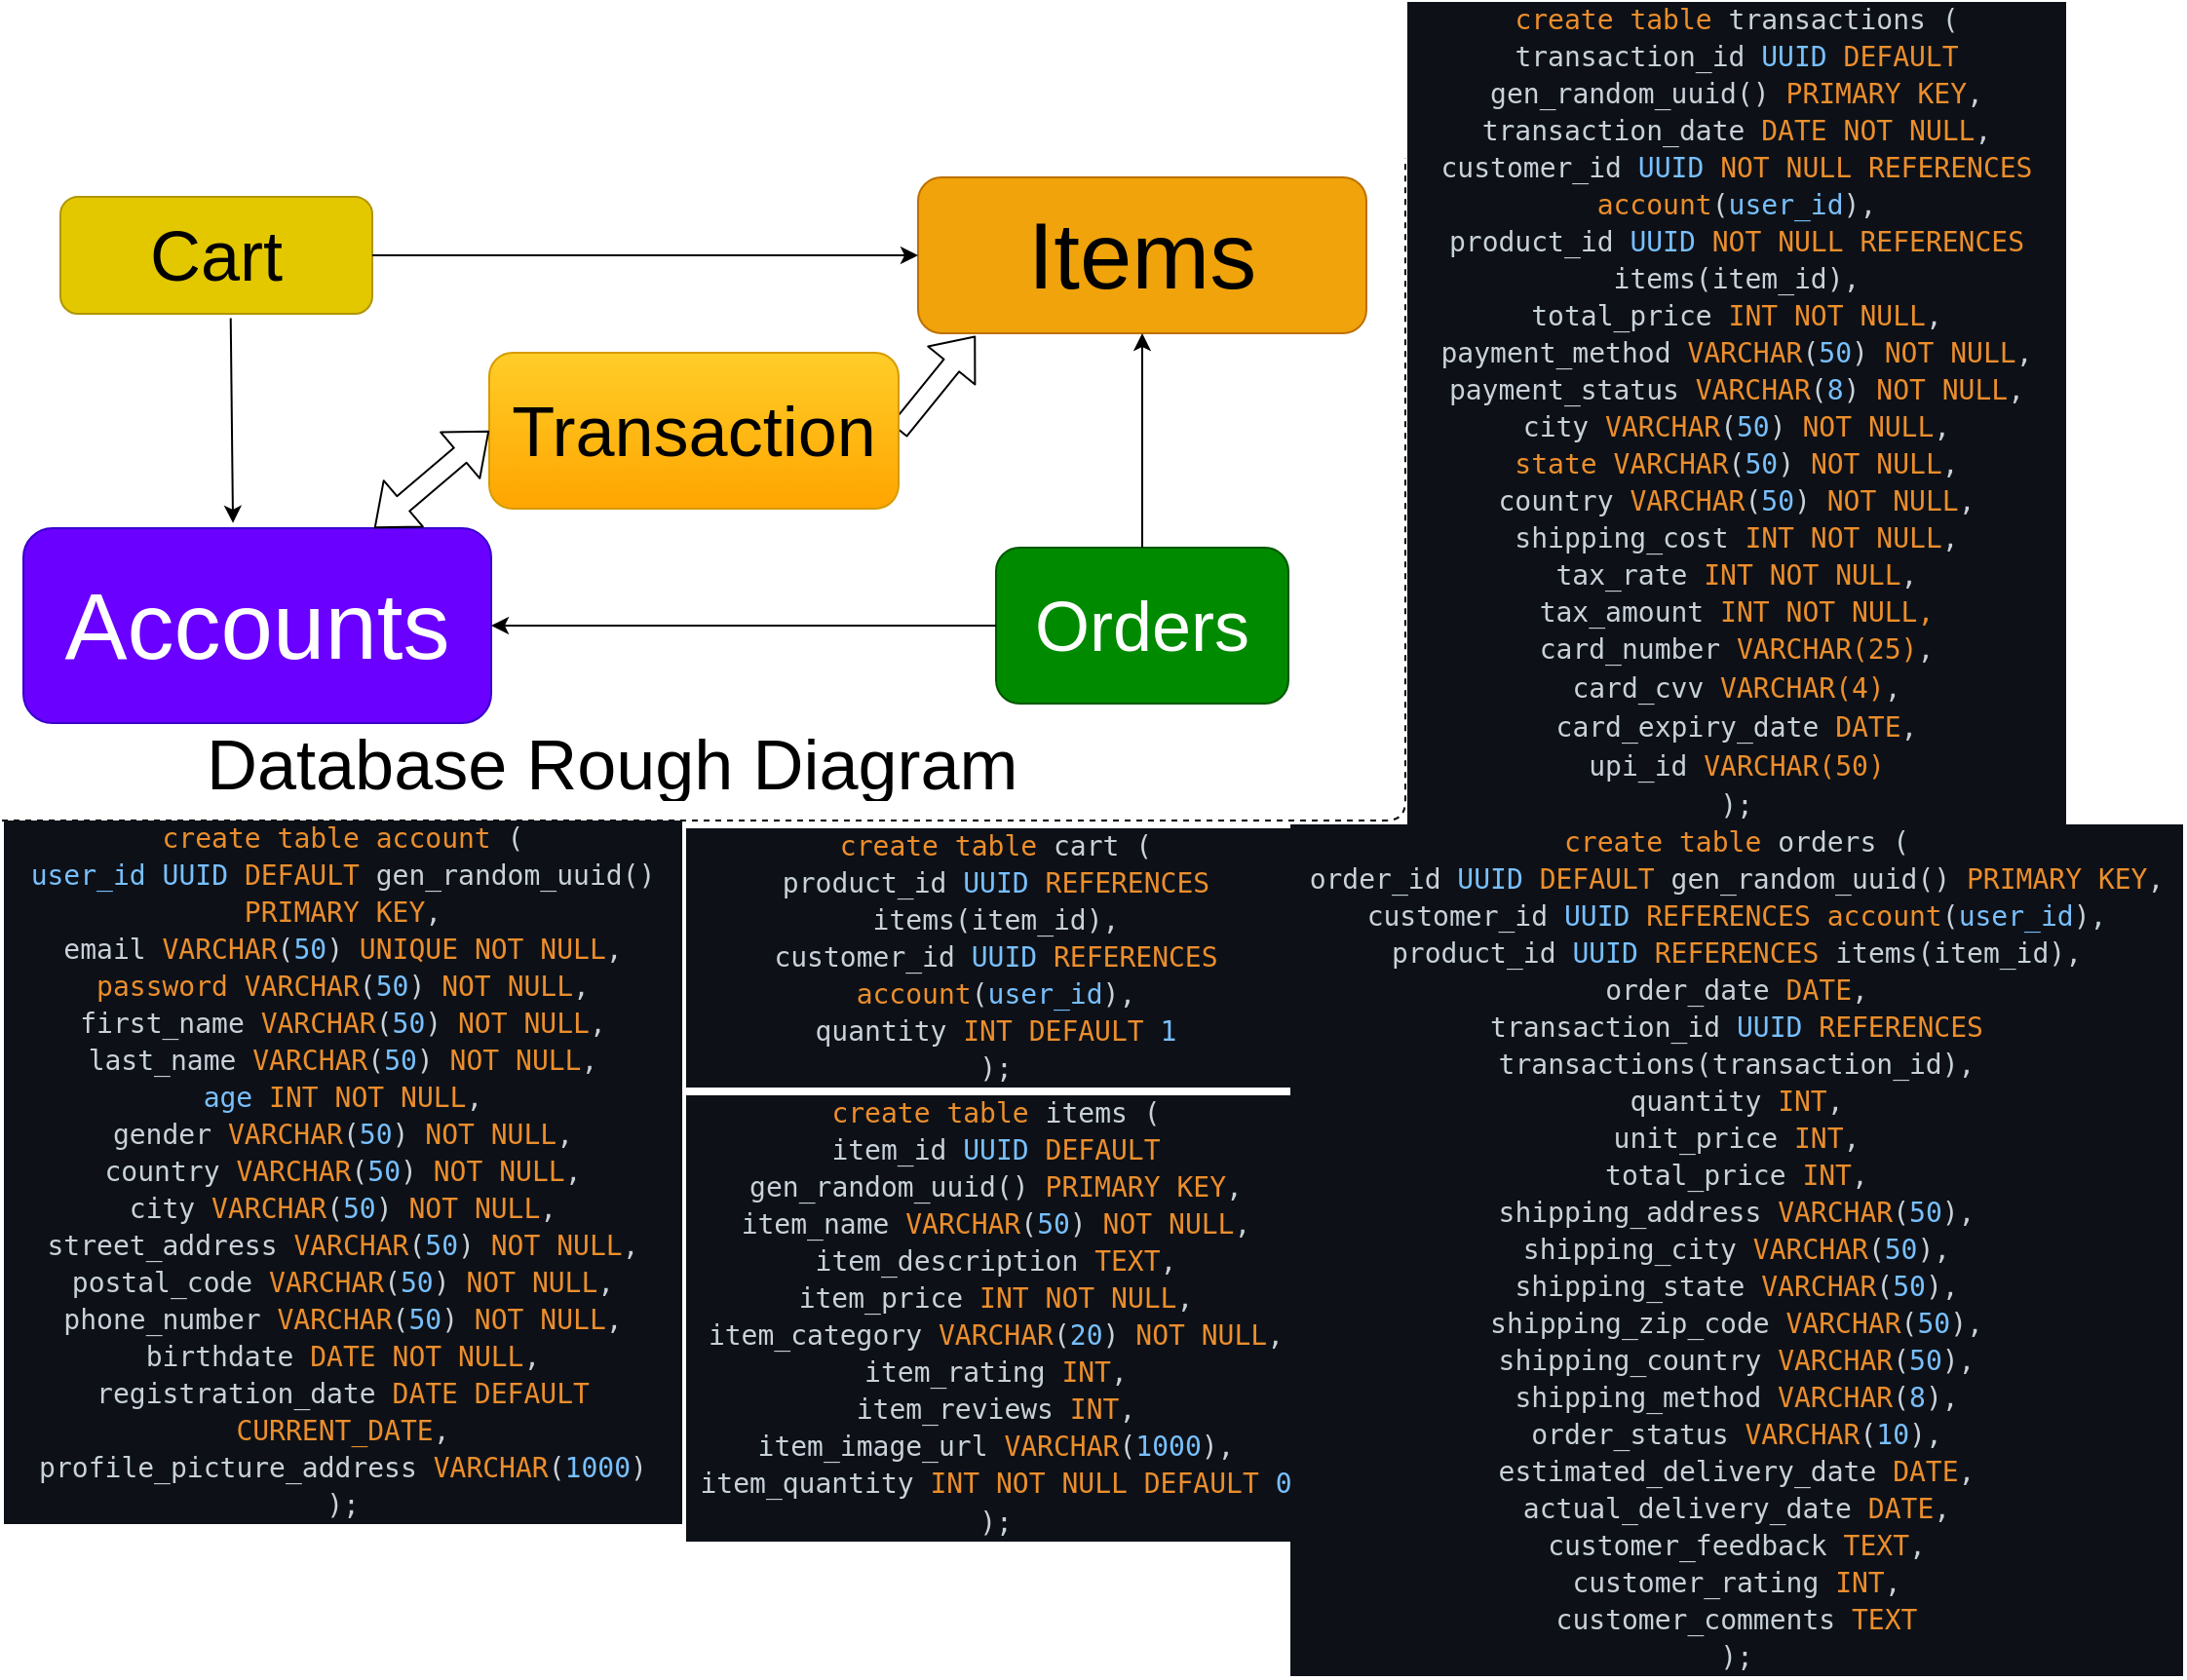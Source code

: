 <mxfile>
    <diagram id="UKlGF6lhkl7mg2qdfQSS" name="Page-1">
        <mxGraphModel dx="802" dy="1512" grid="1" gridSize="10" guides="1" tooltips="1" connect="1" arrows="1" fold="1" page="1" pageScale="1" pageWidth="827" pageHeight="1169" math="0" shadow="0">
            <root>
                <mxCell id="0"/>
                <mxCell id="1" parent="0"/>
                <mxCell id="2" value="&lt;font style=&quot;font-size: 48px;&quot;&gt;Items&lt;/font&gt;" style="rounded=1;whiteSpace=wrap;html=1;fillColor=#f0a30a;fontColor=#000000;strokeColor=#BD7000;" parent="1" vertex="1">
                    <mxGeometry x="470" y="10" width="230" height="80" as="geometry"/>
                </mxCell>
                <mxCell id="4" value="&lt;font style=&quot;font-size: 48px;&quot;&gt;Accounts&lt;/font&gt;" style="rounded=1;whiteSpace=wrap;html=1;fontSize=36;fillColor=#6a00ff;fontColor=#ffffff;strokeColor=#3700CC;" parent="1" vertex="1">
                    <mxGeometry x="11" y="190" width="240" height="100" as="geometry"/>
                </mxCell>
                <mxCell id="5" value="Orders" style="rounded=1;whiteSpace=wrap;html=1;fontSize=36;fillColor=#008a00;strokeColor=#005700;fontColor=#ffffff;" parent="1" vertex="1">
                    <mxGeometry x="510" y="200" width="150" height="80" as="geometry"/>
                </mxCell>
                <mxCell id="6" value="Cart" style="rounded=1;whiteSpace=wrap;html=1;fontSize=36;fillColor=#e3c800;fontColor=#000000;strokeColor=#B09500;" parent="1" vertex="1">
                    <mxGeometry x="30" y="20" width="160" height="60" as="geometry"/>
                </mxCell>
                <mxCell id="16" value="" style="endArrow=classic;html=1;fontSize=36;exitX=0.5;exitY=0;exitDx=0;exitDy=0;entryX=0.5;entryY=1;entryDx=0;entryDy=0;" parent="1" source="5" target="2" edge="1">
                    <mxGeometry width="50" height="50" relative="1" as="geometry">
                        <mxPoint x="310" y="280" as="sourcePoint"/>
                        <mxPoint x="120" y="120" as="targetPoint"/>
                        <Array as="points"/>
                    </mxGeometry>
                </mxCell>
                <mxCell id="17" value="" style="endArrow=classic;html=1;fontSize=36;exitX=1;exitY=0.5;exitDx=0;exitDy=0;entryX=0;entryY=0.5;entryDx=0;entryDy=0;" parent="1" source="6" target="2" edge="1">
                    <mxGeometry width="50" height="50" relative="1" as="geometry">
                        <mxPoint x="310" y="280" as="sourcePoint"/>
                        <mxPoint x="510" y="70" as="targetPoint"/>
                        <Array as="points"/>
                    </mxGeometry>
                </mxCell>
                <mxCell id="22" value="" style="endArrow=classic;html=1;fontSize=36;exitX=0.546;exitY=1.038;exitDx=0;exitDy=0;exitPerimeter=0;entryX=0.448;entryY=-0.026;entryDx=0;entryDy=0;entryPerimeter=0;" parent="1" source="6" target="4" edge="1">
                    <mxGeometry width="50" height="50" relative="1" as="geometry">
                        <mxPoint x="330" y="280" as="sourcePoint"/>
                        <mxPoint x="120" y="180" as="targetPoint"/>
                    </mxGeometry>
                </mxCell>
                <mxCell id="23" value="" style="endArrow=classic;html=1;fontSize=36;exitX=0;exitY=0.5;exitDx=0;exitDy=0;entryX=1;entryY=0.5;entryDx=0;entryDy=0;" parent="1" source="5" target="4" edge="1">
                    <mxGeometry width="50" height="50" relative="1" as="geometry">
                        <mxPoint x="330" y="280" as="sourcePoint"/>
                        <mxPoint x="380" y="230" as="targetPoint"/>
                    </mxGeometry>
                </mxCell>
                <mxCell id="24" value="" style="endArrow=none;dashed=1;html=1;" parent="1" edge="1">
                    <mxGeometry width="50" height="50" relative="1" as="geometry">
                        <mxPoint y="340" as="sourcePoint"/>
                        <mxPoint x="720" as="targetPoint"/>
                        <Array as="points">
                            <mxPoint x="720" y="340"/>
                        </Array>
                    </mxGeometry>
                </mxCell>
                <mxCell id="26" value="&lt;font style=&quot;font-size: 36px;&quot;&gt;Database Rough Diagram&lt;/font&gt;" style="text;html=1;strokeColor=none;fillColor=none;spacing=5;spacingTop=-20;whiteSpace=wrap;overflow=hidden;rounded=0;" parent="1" vertex="1">
                    <mxGeometry x="100" y="300" width="440" height="30" as="geometry"/>
                </mxCell>
                <mxCell id="27" value="&lt;div style=&quot;background-color: rgb(13, 17, 23); line-height: 19px;&quot;&gt;&lt;div style=&quot;line-height: 19px;&quot;&gt;&lt;div style=&quot;color: rgb(201, 209, 217); font-family: &amp;quot;Fira Code&amp;quot;, &amp;quot;Droid Sans Mono&amp;quot;, &amp;quot;monospace&amp;quot;, monospace, &amp;quot;Droid Sans Mono&amp;quot;, &amp;quot;monospace&amp;quot;, monospace; font-size: 14px; font-weight: normal;&quot;&gt;&lt;span style=&quot;color: #ec8e2c;&quot;&gt;create&lt;/span&gt; &lt;span style=&quot;color: #ec8e2c;&quot;&gt;table&lt;/span&gt; items (&lt;/div&gt;&lt;div style=&quot;color: rgb(201, 209, 217); font-family: &amp;quot;Fira Code&amp;quot;, &amp;quot;Droid Sans Mono&amp;quot;, &amp;quot;monospace&amp;quot;, monospace, &amp;quot;Droid Sans Mono&amp;quot;, &amp;quot;monospace&amp;quot;, monospace; font-size: 14px; font-weight: normal;&quot;&gt;  item_id &lt;span style=&quot;color: #79c0ff;&quot;&gt;UUID&lt;/span&gt; &lt;span style=&quot;color: #ec8e2c;&quot;&gt;DEFAULT&lt;/span&gt; gen_random_uuid() &lt;span style=&quot;color: #ec8e2c;&quot;&gt;PRIMARY&lt;/span&gt; &lt;span style=&quot;color: #ec8e2c;&quot;&gt;KEY&lt;/span&gt;,&lt;/div&gt;&lt;div style=&quot;color: rgb(201, 209, 217); font-family: &amp;quot;Fira Code&amp;quot;, &amp;quot;Droid Sans Mono&amp;quot;, &amp;quot;monospace&amp;quot;, monospace, &amp;quot;Droid Sans Mono&amp;quot;, &amp;quot;monospace&amp;quot;, monospace; font-size: 14px; font-weight: normal;&quot;&gt;  item_name &lt;span style=&quot;color: #ec8e2c;&quot;&gt;VARCHAR&lt;/span&gt;(&lt;span style=&quot;color: #79c0ff;&quot;&gt;50&lt;/span&gt;) &lt;span style=&quot;color: #ec8e2c;&quot;&gt;NOT&lt;/span&gt; &lt;span style=&quot;color: #ec8e2c;&quot;&gt;NULL&lt;/span&gt;,&lt;/div&gt;&lt;div style=&quot;color: rgb(201, 209, 217); font-family: &amp;quot;Fira Code&amp;quot;, &amp;quot;Droid Sans Mono&amp;quot;, &amp;quot;monospace&amp;quot;, monospace, &amp;quot;Droid Sans Mono&amp;quot;, &amp;quot;monospace&amp;quot;, monospace; font-size: 14px; font-weight: normal;&quot;&gt;  item_description &lt;span style=&quot;color: #ec8e2c;&quot;&gt;TEXT&lt;/span&gt;,&lt;/div&gt;&lt;div style=&quot;color: rgb(201, 209, 217); font-family: &amp;quot;Fira Code&amp;quot;, &amp;quot;Droid Sans Mono&amp;quot;, &amp;quot;monospace&amp;quot;, monospace, &amp;quot;Droid Sans Mono&amp;quot;, &amp;quot;monospace&amp;quot;, monospace; font-size: 14px; font-weight: normal;&quot;&gt;  item_price &lt;span style=&quot;color: #ec8e2c;&quot;&gt;INT&lt;/span&gt; &lt;span style=&quot;color: #ec8e2c;&quot;&gt;NOT&lt;/span&gt; &lt;span style=&quot;color: #ec8e2c;&quot;&gt;NULL&lt;/span&gt;,&lt;/div&gt;&lt;div style=&quot;color: rgb(201, 209, 217); font-family: &amp;quot;Fira Code&amp;quot;, &amp;quot;Droid Sans Mono&amp;quot;, &amp;quot;monospace&amp;quot;, monospace, &amp;quot;Droid Sans Mono&amp;quot;, &amp;quot;monospace&amp;quot;, monospace; font-size: 14px; font-weight: normal;&quot;&gt;  item_category &lt;span style=&quot;color: #ec8e2c;&quot;&gt;VARCHAR&lt;/span&gt;(&lt;span style=&quot;color: #79c0ff;&quot;&gt;20&lt;/span&gt;) &lt;span style=&quot;color: #ec8e2c;&quot;&gt;NOT&lt;/span&gt; &lt;span style=&quot;color: #ec8e2c;&quot;&gt;NULL&lt;/span&gt;,&lt;/div&gt;&lt;div style=&quot;color: rgb(201, 209, 217); font-family: &amp;quot;Fira Code&amp;quot;, &amp;quot;Droid Sans Mono&amp;quot;, &amp;quot;monospace&amp;quot;, monospace, &amp;quot;Droid Sans Mono&amp;quot;, &amp;quot;monospace&amp;quot;, monospace; font-size: 14px; font-weight: normal;&quot;&gt;  item_rating &lt;span style=&quot;color: #ec8e2c;&quot;&gt;INT&lt;/span&gt;,&lt;/div&gt;&lt;div style=&quot;color: rgb(201, 209, 217); font-family: &amp;quot;Fira Code&amp;quot;, &amp;quot;Droid Sans Mono&amp;quot;, &amp;quot;monospace&amp;quot;, monospace, &amp;quot;Droid Sans Mono&amp;quot;, &amp;quot;monospace&amp;quot;, monospace; font-size: 14px; font-weight: normal;&quot;&gt;  item_reviews &lt;span style=&quot;color: #ec8e2c;&quot;&gt;INT&lt;/span&gt;,&lt;/div&gt;&lt;div style=&quot;color: rgb(201, 209, 217); font-family: &amp;quot;Fira Code&amp;quot;, &amp;quot;Droid Sans Mono&amp;quot;, &amp;quot;monospace&amp;quot;, monospace, &amp;quot;Droid Sans Mono&amp;quot;, &amp;quot;monospace&amp;quot;, monospace; font-size: 14px; font-weight: normal;&quot;&gt;  item_image_url &lt;span style=&quot;color: #ec8e2c;&quot;&gt;VARCHAR&lt;/span&gt;(&lt;span style=&quot;color: #79c0ff;&quot;&gt;1000&lt;/span&gt;),&lt;/div&gt;&lt;div style=&quot;&quot;&gt;&lt;font face=&quot;Fira Code, Droid Sans Mono, monospace, monospace, Droid Sans Mono, monospace, monospace&quot; color=&quot;#c9d1d9&quot;&gt;&lt;span style=&quot;font-size: 14px;&quot;&gt;item_quantity&amp;nbsp;&lt;/span&gt;&lt;/font&gt;&lt;span style=&quot;font-family: &amp;quot;Fira Code&amp;quot;, &amp;quot;Droid Sans Mono&amp;quot;, &amp;quot;monospace&amp;quot;, monospace, &amp;quot;Droid Sans Mono&amp;quot;, &amp;quot;monospace&amp;quot;, monospace; font-size: 14px; color: rgb(236, 142, 44);&quot;&gt;INT&lt;/span&gt;&lt;span style=&quot;color: rgb(201, 209, 217); font-family: &amp;quot;Fira Code&amp;quot;, &amp;quot;Droid Sans Mono&amp;quot;, &amp;quot;monospace&amp;quot;, monospace, &amp;quot;Droid Sans Mono&amp;quot;, &amp;quot;monospace&amp;quot;, monospace; font-size: 14px;&quot;&gt;&amp;nbsp;&lt;/span&gt;&lt;span style=&quot;font-family: &amp;quot;Fira Code&amp;quot;, &amp;quot;Droid Sans Mono&amp;quot;, &amp;quot;monospace&amp;quot;, monospace, &amp;quot;Droid Sans Mono&amp;quot;, &amp;quot;monospace&amp;quot;, monospace; font-size: 14px; color: rgb(236, 142, 44);&quot;&gt;NOT&lt;/span&gt;&lt;span style=&quot;color: rgb(201, 209, 217); font-family: &amp;quot;Fira Code&amp;quot;, &amp;quot;Droid Sans Mono&amp;quot;, &amp;quot;monospace&amp;quot;, monospace, &amp;quot;Droid Sans Mono&amp;quot;, &amp;quot;monospace&amp;quot;, monospace; font-size: 14px;&quot;&gt;&amp;nbsp;&lt;/span&gt;&lt;span style=&quot;font-family: &amp;quot;Fira Code&amp;quot;, &amp;quot;Droid Sans Mono&amp;quot;, &amp;quot;monospace&amp;quot;, monospace, &amp;quot;Droid Sans Mono&amp;quot;, &amp;quot;monospace&amp;quot;, monospace; font-size: 14px; color: rgb(236, 142, 44);&quot;&gt;NULL&lt;/span&gt;&lt;font face=&quot;Fira Code, Droid Sans Mono, monospace, monospace, Droid Sans Mono, monospace, monospace&quot; color=&quot;#c9d1d9&quot;&gt;&lt;span style=&quot;font-size: 14px;&quot;&gt;&amp;nbsp;&lt;/span&gt;&lt;/font&gt;&lt;span style=&quot;color: rgb(236, 142, 44); font-family: &amp;quot;Fira Code&amp;quot;, &amp;quot;Droid Sans Mono&amp;quot;, &amp;quot;monospace&amp;quot;, monospace, &amp;quot;Droid Sans Mono&amp;quot;, &amp;quot;monospace&amp;quot;, monospace; font-size: 14px;&quot;&gt;DEFAULT&lt;/span&gt;&lt;font face=&quot;Fira Code, Droid Sans Mono, monospace, monospace, Droid Sans Mono, monospace, monospace&quot; color=&quot;#c9d1d9&quot;&gt;&lt;span style=&quot;font-size: 14px;&quot;&gt;&amp;nbsp;&lt;/span&gt;&lt;/font&gt;&lt;span style=&quot;color: rgb(121, 192, 255); font-family: &amp;quot;Fira Code&amp;quot;, &amp;quot;Droid Sans Mono&amp;quot;, &amp;quot;monospace&amp;quot;, monospace, &amp;quot;Droid Sans Mono&amp;quot;, &amp;quot;monospace&amp;quot;, monospace; font-size: 14px;&quot;&gt;0&lt;/span&gt;&lt;br&gt;&lt;/div&gt;&lt;div style=&quot;color: rgb(201, 209, 217); font-family: &amp;quot;Fira Code&amp;quot;, &amp;quot;Droid Sans Mono&amp;quot;, &amp;quot;monospace&amp;quot;, monospace, &amp;quot;Droid Sans Mono&amp;quot;, &amp;quot;monospace&amp;quot;, monospace; font-size: 14px; font-weight: normal;&quot;&gt;);&lt;/div&gt;&lt;/div&gt;&lt;/div&gt;" style="text;html=1;strokeColor=none;fillColor=none;align=center;verticalAlign=middle;whiteSpace=wrap;rounded=0;" parent="1" vertex="1">
                    <mxGeometry x="350" y="480" width="320" height="230" as="geometry"/>
                </mxCell>
                <mxCell id="28" value="&lt;div style=&quot;background-color: rgb(13, 17, 23); font-family: &amp;quot;Fira Code&amp;quot;, &amp;quot;Droid Sans Mono&amp;quot;, &amp;quot;monospace&amp;quot;, monospace, &amp;quot;Droid Sans Mono&amp;quot;, &amp;quot;monospace&amp;quot;, monospace; font-weight: normal; font-size: 14px; line-height: 19px; color: rgb(230, 237, 243);&quot;&gt;&lt;div style=&quot;color: rgb(201, 209, 217); line-height: 19px;&quot;&gt;&lt;div style=&quot;line-height: 19px;&quot;&gt;&lt;div&gt;&lt;span style=&quot;color: #ec8e2c;&quot;&gt;create&lt;/span&gt; &lt;span style=&quot;color: #ec8e2c;&quot;&gt;table&lt;/span&gt; &lt;span style=&quot;color: #ec8e2c;&quot;&gt;account&lt;/span&gt; (&lt;/div&gt;&lt;div&gt;    &lt;span style=&quot;color: #79c0ff;&quot;&gt;user_id&lt;/span&gt; &lt;span style=&quot;color: #79c0ff;&quot;&gt;UUID&lt;/span&gt; &lt;span style=&quot;color: #ec8e2c;&quot;&gt;DEFAULT&lt;/span&gt; gen_random_uuid() &lt;span style=&quot;color: #ec8e2c;&quot;&gt;PRIMARY&lt;/span&gt; &lt;span style=&quot;color: #ec8e2c;&quot;&gt;KEY&lt;/span&gt;,&lt;/div&gt;&lt;div&gt;    email &lt;span style=&quot;color: #ec8e2c;&quot;&gt;VARCHAR&lt;/span&gt;(&lt;span style=&quot;color: #79c0ff;&quot;&gt;50&lt;/span&gt;) &lt;span style=&quot;color: #ec8e2c;&quot;&gt;UNIQUE&lt;/span&gt; &lt;span style=&quot;color: #ec8e2c;&quot;&gt;NOT&lt;/span&gt; &lt;span style=&quot;color: #ec8e2c;&quot;&gt;NULL&lt;/span&gt;,&lt;/div&gt;&lt;div&gt;    &lt;span style=&quot;color: #ec8e2c;&quot;&gt;password&lt;/span&gt; &lt;span style=&quot;color: #ec8e2c;&quot;&gt;VARCHAR&lt;/span&gt;(&lt;span style=&quot;color: #79c0ff;&quot;&gt;50&lt;/span&gt;) &lt;span style=&quot;color: #ec8e2c;&quot;&gt;NOT&lt;/span&gt; &lt;span style=&quot;color: #ec8e2c;&quot;&gt;NULL&lt;/span&gt;,&lt;/div&gt;&lt;div&gt;    first_name &lt;span style=&quot;color: #ec8e2c;&quot;&gt;VARCHAR&lt;/span&gt;(&lt;span style=&quot;color: #79c0ff;&quot;&gt;50&lt;/span&gt;) &lt;span style=&quot;color: #ec8e2c;&quot;&gt;NOT&lt;/span&gt; &lt;span style=&quot;color: #ec8e2c;&quot;&gt;NULL&lt;/span&gt;,&lt;/div&gt;&lt;div&gt;    last_name &lt;span style=&quot;color: #ec8e2c;&quot;&gt;VARCHAR&lt;/span&gt;(&lt;span style=&quot;color: #79c0ff;&quot;&gt;50&lt;/span&gt;) &lt;span style=&quot;color: #ec8e2c;&quot;&gt;NOT&lt;/span&gt; &lt;span style=&quot;color: #ec8e2c;&quot;&gt;NULL&lt;/span&gt;,&lt;/div&gt;&lt;div&gt;    &lt;span style=&quot;color: #79c0ff;&quot;&gt;age&lt;/span&gt; &lt;span style=&quot;color: #ec8e2c;&quot;&gt;INT&lt;/span&gt; &lt;span style=&quot;color: #ec8e2c;&quot;&gt;NOT&lt;/span&gt; &lt;span style=&quot;color: #ec8e2c;&quot;&gt;NULL&lt;/span&gt;,&lt;/div&gt;&lt;div&gt;    gender &lt;span style=&quot;color: #ec8e2c;&quot;&gt;VARCHAR&lt;/span&gt;(&lt;span style=&quot;color: #79c0ff;&quot;&gt;50&lt;/span&gt;) &lt;span style=&quot;color: #ec8e2c;&quot;&gt;NOT&lt;/span&gt; &lt;span style=&quot;color: #ec8e2c;&quot;&gt;NULL&lt;/span&gt;,&lt;/div&gt;&lt;div&gt;    country &lt;span style=&quot;color: #ec8e2c;&quot;&gt;VARCHAR&lt;/span&gt;(&lt;span style=&quot;color: #79c0ff;&quot;&gt;50&lt;/span&gt;) &lt;span style=&quot;color: #ec8e2c;&quot;&gt;NOT&lt;/span&gt; &lt;span style=&quot;color: #ec8e2c;&quot;&gt;NULL&lt;/span&gt;,&lt;/div&gt;&lt;div&gt;    city &lt;span style=&quot;color: #ec8e2c;&quot;&gt;VARCHAR&lt;/span&gt;(&lt;span style=&quot;color: #79c0ff;&quot;&gt;50&lt;/span&gt;) &lt;span style=&quot;color: #ec8e2c;&quot;&gt;NOT&lt;/span&gt; &lt;span style=&quot;color: #ec8e2c;&quot;&gt;NULL&lt;/span&gt;,&lt;/div&gt;&lt;div&gt;    street_address &lt;span style=&quot;color: #ec8e2c;&quot;&gt;VARCHAR&lt;/span&gt;(&lt;span style=&quot;color: #79c0ff;&quot;&gt;50&lt;/span&gt;) &lt;span style=&quot;color: #ec8e2c;&quot;&gt;NOT&lt;/span&gt; &lt;span style=&quot;color: #ec8e2c;&quot;&gt;NULL&lt;/span&gt;,&lt;/div&gt;&lt;div&gt;    postal_code &lt;span style=&quot;color: #ec8e2c;&quot;&gt;VARCHAR&lt;/span&gt;(&lt;span style=&quot;color: #79c0ff;&quot;&gt;50&lt;/span&gt;) &lt;span style=&quot;color: #ec8e2c;&quot;&gt;NOT&lt;/span&gt; &lt;span style=&quot;color: #ec8e2c;&quot;&gt;NULL&lt;/span&gt;,&lt;/div&gt;&lt;div&gt;    phone_number &lt;span style=&quot;color: #ec8e2c;&quot;&gt;VARCHAR&lt;/span&gt;(&lt;span style=&quot;color: #79c0ff;&quot;&gt;50&lt;/span&gt;) &lt;span style=&quot;color: #ec8e2c;&quot;&gt;NOT&lt;/span&gt; &lt;span style=&quot;color: #ec8e2c;&quot;&gt;NULL&lt;/span&gt;,&lt;/div&gt;&lt;div&gt;    birthdate &lt;span style=&quot;color: #ec8e2c;&quot;&gt;DATE&lt;/span&gt; &lt;span style=&quot;color: #ec8e2c;&quot;&gt;NOT&lt;/span&gt; &lt;span style=&quot;color: #ec8e2c;&quot;&gt;NULL&lt;/span&gt;,&lt;/div&gt;&lt;div&gt;    registration_date &lt;span style=&quot;color: #ec8e2c;&quot;&gt;DATE&lt;/span&gt; &lt;span style=&quot;color: #ec8e2c;&quot;&gt;DEFAULT&lt;/span&gt; &lt;span style=&quot;color: #ec8e2c;&quot;&gt;CURRENT_DATE&lt;/span&gt;,&lt;/div&gt;&lt;div&gt;    profile_picture_address &lt;span style=&quot;color: #ec8e2c;&quot;&gt;VARCHAR&lt;/span&gt;(&lt;span style=&quot;color: #79c0ff;&quot;&gt;1000&lt;/span&gt;)&lt;/div&gt;&lt;div&gt;);&lt;/div&gt;&lt;/div&gt;&lt;/div&gt;&lt;/div&gt;" style="text;html=1;strokeColor=none;fillColor=none;align=center;verticalAlign=middle;whiteSpace=wrap;rounded=0;" parent="1" vertex="1">
                    <mxGeometry y="340" width="350" height="360" as="geometry"/>
                </mxCell>
                <mxCell id="29" value="&lt;div style=&quot;background-color: rgb(13, 17, 23); line-height: 19px;&quot;&gt;&lt;div style=&quot;line-height: 19px;&quot;&gt;&lt;div style=&quot;color: rgb(201, 209, 217); font-family: &amp;quot;Fira Code&amp;quot;, &amp;quot;Droid Sans Mono&amp;quot;, &amp;quot;monospace&amp;quot;, monospace, &amp;quot;Droid Sans Mono&amp;quot;, &amp;quot;monospace&amp;quot;, monospace; font-size: 14px; font-weight: normal;&quot;&gt;&lt;span style=&quot;color: #ec8e2c;&quot;&gt;create&lt;/span&gt; &lt;span style=&quot;color: #ec8e2c;&quot;&gt;table&lt;/span&gt; transactions (&lt;/div&gt;&lt;div style=&quot;color: rgb(201, 209, 217); font-family: &amp;quot;Fira Code&amp;quot;, &amp;quot;Droid Sans Mono&amp;quot;, &amp;quot;monospace&amp;quot;, monospace, &amp;quot;Droid Sans Mono&amp;quot;, &amp;quot;monospace&amp;quot;, monospace; font-size: 14px; font-weight: normal;&quot;&gt;transaction_id &lt;span style=&quot;color: #79c0ff;&quot;&gt;UUID&lt;/span&gt; &lt;span style=&quot;color: #ec8e2c;&quot;&gt;DEFAULT&lt;/span&gt; gen_random_uuid() &lt;span style=&quot;color: #ec8e2c;&quot;&gt;PRIMARY&lt;/span&gt; &lt;span style=&quot;color: #ec8e2c;&quot;&gt;KEY&lt;/span&gt;,&lt;/div&gt;&lt;div style=&quot;color: rgb(201, 209, 217); font-family: &amp;quot;Fira Code&amp;quot;, &amp;quot;Droid Sans Mono&amp;quot;, &amp;quot;monospace&amp;quot;, monospace, &amp;quot;Droid Sans Mono&amp;quot;, &amp;quot;monospace&amp;quot;, monospace; font-size: 14px; font-weight: normal;&quot;&gt;transaction_date &lt;span style=&quot;color: #ec8e2c;&quot;&gt;DATE&lt;/span&gt; &lt;span style=&quot;color: #ec8e2c;&quot;&gt;NOT&lt;/span&gt; &lt;span style=&quot;color: #ec8e2c;&quot;&gt;NULL&lt;/span&gt;,&lt;/div&gt;&lt;div style=&quot;color: rgb(201, 209, 217); font-family: &amp;quot;Fira Code&amp;quot;, &amp;quot;Droid Sans Mono&amp;quot;, &amp;quot;monospace&amp;quot;, monospace, &amp;quot;Droid Sans Mono&amp;quot;, &amp;quot;monospace&amp;quot;, monospace; font-size: 14px; font-weight: normal;&quot;&gt;customer_id &lt;span style=&quot;color: #79c0ff;&quot;&gt;UUID&lt;/span&gt; &lt;span style=&quot;color: #ec8e2c;&quot;&gt;NOT&lt;/span&gt; &lt;span style=&quot;color: #ec8e2c;&quot;&gt;NULL&lt;/span&gt; &lt;span style=&quot;color: #ec8e2c;&quot;&gt;REFERENCES&lt;/span&gt; &lt;span style=&quot;color: #ec8e2c;&quot;&gt;account&lt;/span&gt;(&lt;span style=&quot;color: #79c0ff;&quot;&gt;user_id&lt;/span&gt;),&lt;/div&gt;&lt;div style=&quot;color: rgb(201, 209, 217); font-family: &amp;quot;Fira Code&amp;quot;, &amp;quot;Droid Sans Mono&amp;quot;, &amp;quot;monospace&amp;quot;, monospace, &amp;quot;Droid Sans Mono&amp;quot;, &amp;quot;monospace&amp;quot;, monospace; font-size: 14px; font-weight: normal;&quot;&gt;product_id &lt;span style=&quot;color: #79c0ff;&quot;&gt;UUID&lt;/span&gt; &lt;span style=&quot;color: #ec8e2c;&quot;&gt;NOT&lt;/span&gt; &lt;span style=&quot;color: #ec8e2c;&quot;&gt;NULL&lt;/span&gt; &lt;span style=&quot;color: #ec8e2c;&quot;&gt;REFERENCES&lt;/span&gt; items(item_id),&lt;/div&gt;&lt;div style=&quot;color: rgb(201, 209, 217); font-family: &amp;quot;Fira Code&amp;quot;, &amp;quot;Droid Sans Mono&amp;quot;, &amp;quot;monospace&amp;quot;, monospace, &amp;quot;Droid Sans Mono&amp;quot;, &amp;quot;monospace&amp;quot;, monospace; font-size: 14px; font-weight: normal;&quot;&gt;total_price &lt;span style=&quot;color: #ec8e2c;&quot;&gt;INT&lt;/span&gt; &lt;span style=&quot;color: #ec8e2c;&quot;&gt;NOT&lt;/span&gt; &lt;span style=&quot;color: #ec8e2c;&quot;&gt;NULL&lt;/span&gt;,&lt;/div&gt;&lt;div style=&quot;color: rgb(201, 209, 217); font-family: &amp;quot;Fira Code&amp;quot;, &amp;quot;Droid Sans Mono&amp;quot;, &amp;quot;monospace&amp;quot;, monospace, &amp;quot;Droid Sans Mono&amp;quot;, &amp;quot;monospace&amp;quot;, monospace; font-size: 14px; font-weight: normal;&quot;&gt;payment_method &lt;span style=&quot;color: #ec8e2c;&quot;&gt;VARCHAR&lt;/span&gt;(&lt;span style=&quot;color: #79c0ff;&quot;&gt;50&lt;/span&gt;) &lt;span style=&quot;color: #ec8e2c;&quot;&gt;NOT&lt;/span&gt; &lt;span style=&quot;color: #ec8e2c;&quot;&gt;NULL&lt;/span&gt;,&lt;/div&gt;&lt;div style=&quot;color: rgb(201, 209, 217); font-family: &amp;quot;Fira Code&amp;quot;, &amp;quot;Droid Sans Mono&amp;quot;, &amp;quot;monospace&amp;quot;, monospace, &amp;quot;Droid Sans Mono&amp;quot;, &amp;quot;monospace&amp;quot;, monospace; font-size: 14px; font-weight: normal;&quot;&gt;payment_status &lt;span style=&quot;color: #ec8e2c;&quot;&gt;VARCHAR&lt;/span&gt;(&lt;span style=&quot;color: #79c0ff;&quot;&gt;8&lt;/span&gt;) &lt;span style=&quot;color: #ec8e2c;&quot;&gt;NOT&lt;/span&gt; &lt;span style=&quot;color: #ec8e2c;&quot;&gt;NULL&lt;/span&gt;,&lt;/div&gt;&lt;div style=&quot;color: rgb(201, 209, 217); font-family: &amp;quot;Fira Code&amp;quot;, &amp;quot;Droid Sans Mono&amp;quot;, &amp;quot;monospace&amp;quot;, monospace, &amp;quot;Droid Sans Mono&amp;quot;, &amp;quot;monospace&amp;quot;, monospace; font-size: 14px; font-weight: normal;&quot;&gt;city &lt;span style=&quot;color: #ec8e2c;&quot;&gt;VARCHAR&lt;/span&gt;(&lt;span style=&quot;color: #79c0ff;&quot;&gt;50&lt;/span&gt;) &lt;span style=&quot;color: #ec8e2c;&quot;&gt;NOT&lt;/span&gt; &lt;span style=&quot;color: #ec8e2c;&quot;&gt;NULL&lt;/span&gt;,&lt;/div&gt;&lt;div style=&quot;color: rgb(201, 209, 217); font-family: &amp;quot;Fira Code&amp;quot;, &amp;quot;Droid Sans Mono&amp;quot;, &amp;quot;monospace&amp;quot;, monospace, &amp;quot;Droid Sans Mono&amp;quot;, &amp;quot;monospace&amp;quot;, monospace; font-size: 14px; font-weight: normal;&quot;&gt;&lt;span style=&quot;color: #ec8e2c;&quot;&gt;state&lt;/span&gt; &lt;span style=&quot;color: #ec8e2c;&quot;&gt;VARCHAR&lt;/span&gt;(&lt;span style=&quot;color: #79c0ff;&quot;&gt;50&lt;/span&gt;) &lt;span style=&quot;color: #ec8e2c;&quot;&gt;NOT&lt;/span&gt; &lt;span style=&quot;color: #ec8e2c;&quot;&gt;NULL&lt;/span&gt;,&lt;/div&gt;&lt;div style=&quot;color: rgb(201, 209, 217); font-family: &amp;quot;Fira Code&amp;quot;, &amp;quot;Droid Sans Mono&amp;quot;, &amp;quot;monospace&amp;quot;, monospace, &amp;quot;Droid Sans Mono&amp;quot;, &amp;quot;monospace&amp;quot;, monospace; font-size: 14px; font-weight: normal;&quot;&gt;country &lt;span style=&quot;color: #ec8e2c;&quot;&gt;VARCHAR&lt;/span&gt;(&lt;span style=&quot;color: #79c0ff;&quot;&gt;50&lt;/span&gt;) &lt;span style=&quot;color: #ec8e2c;&quot;&gt;NOT&lt;/span&gt; &lt;span style=&quot;color: #ec8e2c;&quot;&gt;NULL&lt;/span&gt;,&lt;/div&gt;&lt;div style=&quot;color: rgb(201, 209, 217); font-family: &amp;quot;Fira Code&amp;quot;, &amp;quot;Droid Sans Mono&amp;quot;, &amp;quot;monospace&amp;quot;, monospace, &amp;quot;Droid Sans Mono&amp;quot;, &amp;quot;monospace&amp;quot;, monospace; font-size: 14px; font-weight: normal;&quot;&gt;shipping_cost &lt;span style=&quot;color: #ec8e2c;&quot;&gt;INT&lt;/span&gt; &lt;span style=&quot;color: #ec8e2c;&quot;&gt;NOT&lt;/span&gt; &lt;span style=&quot;color: #ec8e2c;&quot;&gt;NULL&lt;/span&gt;,&lt;/div&gt;&lt;div style=&quot;color: rgb(201, 209, 217); font-family: &amp;quot;Fira Code&amp;quot;, &amp;quot;Droid Sans Mono&amp;quot;, &amp;quot;monospace&amp;quot;, monospace, &amp;quot;Droid Sans Mono&amp;quot;, &amp;quot;monospace&amp;quot;, monospace; font-size: 14px; font-weight: normal;&quot;&gt;tax_rate &lt;span style=&quot;color: #ec8e2c;&quot;&gt;INT&lt;/span&gt; &lt;span style=&quot;color: #ec8e2c;&quot;&gt;NOT&lt;/span&gt; &lt;span style=&quot;color: #ec8e2c;&quot;&gt;NULL&lt;/span&gt;,&lt;/div&gt;&lt;div style=&quot;color: rgb(201, 209, 217); font-family: &amp;quot;Fira Code&amp;quot;, &amp;quot;Droid Sans Mono&amp;quot;, &amp;quot;monospace&amp;quot;, monospace, &amp;quot;Droid Sans Mono&amp;quot;, &amp;quot;monospace&amp;quot;, monospace; font-size: 14px; font-weight: normal;&quot;&gt;tax_amount &lt;span style=&quot;color: #ec8e2c;&quot;&gt;INT&lt;/span&gt; &lt;span style=&quot;color: #ec8e2c;&quot;&gt;NOT&lt;/span&gt; &lt;span style=&quot;color: #ec8e2c;&quot;&gt;NULL,&lt;/span&gt;&lt;/div&gt;&lt;div style=&quot;&quot;&gt;&lt;font face=&quot;Fira Code, Droid Sans Mono, monospace, monospace, Droid Sans Mono, monospace, monospace&quot;&gt;&lt;span style=&quot;font-size: 14px;&quot;&gt;&lt;font color=&quot;#c9d1d9&quot;&gt;card_number &lt;/font&gt;&lt;font color=&quot;#ec8e2c&quot;&gt;VARCHAR(25)&lt;/font&gt;&lt;font color=&quot;#c9d1d9&quot;&gt;,&lt;/font&gt;&lt;/span&gt;&lt;/font&gt;&lt;/div&gt;&lt;div style=&quot;&quot;&gt;&lt;font face=&quot;Fira Code, Droid Sans Mono, monospace, monospace, Droid Sans Mono, monospace, monospace&quot; color=&quot;#c9d1d9&quot;&gt;&lt;span style=&quot;font-size: 14px;&quot;&gt;card_cvv&amp;nbsp;&lt;/span&gt;&lt;/font&gt;&lt;span style=&quot;color: rgb(236, 142, 44); font-family: &amp;quot;Fira Code&amp;quot;, &amp;quot;Droid Sans Mono&amp;quot;, monospace, monospace, &amp;quot;Droid Sans Mono&amp;quot;, monospace, monospace; font-size: 14px;&quot;&gt;VARCHAR&lt;/span&gt;&lt;span style=&quot;color: rgb(236, 142, 44); font-family: &amp;quot;Fira Code&amp;quot;, &amp;quot;Droid Sans Mono&amp;quot;, monospace, monospace, &amp;quot;Droid Sans Mono&amp;quot;, monospace, monospace; font-size: 14px;&quot;&gt;(4&lt;/span&gt;&lt;span style=&quot;color: rgb(236, 142, 44); font-family: &amp;quot;Fira Code&amp;quot;, &amp;quot;Droid Sans Mono&amp;quot;, monospace, monospace, &amp;quot;Droid Sans Mono&amp;quot;, monospace, monospace; font-size: 14px;&quot;&gt;)&lt;/span&gt;&lt;font face=&quot;Fira Code, Droid Sans Mono, monospace, monospace, Droid Sans Mono, monospace, monospace&quot; color=&quot;#c9d1d9&quot;&gt;&lt;span style=&quot;font-size: 14px;&quot;&gt;,&lt;/span&gt;&lt;/font&gt;&lt;/div&gt;&lt;div style=&quot;&quot;&gt;&lt;font face=&quot;Fira Code, Droid Sans Mono, monospace, monospace, Droid Sans Mono, monospace, monospace&quot;&gt;&lt;span style=&quot;font-size: 14px;&quot;&gt;&lt;font color=&quot;#c9d1d9&quot;&gt;card_expiry_date &lt;/font&gt;&lt;font color=&quot;#ec8e2c&quot;&gt;DATE&lt;/font&gt;&lt;/span&gt;&lt;/font&gt;&lt;font face=&quot;Fira Code, Droid Sans Mono, monospace, monospace, Droid Sans Mono, monospace, monospace&quot; color=&quot;#c9d1d9&quot;&gt;&lt;span style=&quot;font-size: 14px;&quot;&gt;,&lt;/span&gt;&lt;/font&gt;&lt;/div&gt;&lt;div style=&quot;&quot;&gt;&lt;font face=&quot;Fira Code, Droid Sans Mono, monospace, monospace, Droid Sans Mono, monospace, monospace&quot; color=&quot;#c9d1d9&quot;&gt;&lt;span style=&quot;font-size: 14px;&quot;&gt;upi_id&amp;nbsp;&lt;/span&gt;&lt;/font&gt;&lt;span style=&quot;color: rgb(236, 142, 44); font-family: &amp;quot;Fira Code&amp;quot;, &amp;quot;Droid Sans Mono&amp;quot;, monospace, monospace, &amp;quot;Droid Sans Mono&amp;quot;, monospace, monospace; font-size: 14px;&quot;&gt;VARCHAR&lt;/span&gt;&lt;span style=&quot;color: rgb(236, 142, 44); font-family: &amp;quot;Fira Code&amp;quot;, &amp;quot;Droid Sans Mono&amp;quot;, monospace, monospace, &amp;quot;Droid Sans Mono&amp;quot;, monospace, monospace; font-size: 14px;&quot;&gt;(50&lt;/span&gt;&lt;span style=&quot;color: rgb(236, 142, 44); font-family: &amp;quot;Fira Code&amp;quot;, &amp;quot;Droid Sans Mono&amp;quot;, monospace, monospace, &amp;quot;Droid Sans Mono&amp;quot;, monospace, monospace; font-size: 14px;&quot;&gt;)&lt;/span&gt;&lt;br&gt;&lt;/div&gt;&lt;div style=&quot;color: rgb(201, 209, 217); font-family: &amp;quot;Fira Code&amp;quot;, &amp;quot;Droid Sans Mono&amp;quot;, &amp;quot;monospace&amp;quot;, monospace, &amp;quot;Droid Sans Mono&amp;quot;, &amp;quot;monospace&amp;quot;, monospace; font-size: 14px; font-weight: normal;&quot;&gt;);&lt;/div&gt;&lt;/div&gt;&lt;/div&gt;" style="text;html=1;strokeColor=none;fillColor=none;align=center;verticalAlign=middle;whiteSpace=wrap;rounded=0;" parent="1" vertex="1">
                    <mxGeometry x="720" y="-80" width="340" height="420" as="geometry"/>
                </mxCell>
                <mxCell id="32" value="" style="shape=flexArrow;endArrow=classic;html=1;fontSize=24;exitX=1;exitY=0.5;exitDx=0;exitDy=0;entryX=0.128;entryY=1.017;entryDx=0;entryDy=0;entryPerimeter=0;" parent="1" source="33" target="2" edge="1">
                    <mxGeometry width="50" height="50" relative="1" as="geometry">
                        <mxPoint x="390" y="210" as="sourcePoint"/>
                        <mxPoint x="440" y="160" as="targetPoint"/>
                    </mxGeometry>
                </mxCell>
                <mxCell id="33" value="&lt;font style=&quot;font-size: 36px;&quot;&gt;Transaction&lt;/font&gt;" style="rounded=1;whiteSpace=wrap;html=1;fontSize=24;fillColor=#ffcd28;gradientColor=#ffa500;strokeColor=#d79b00;" parent="1" vertex="1">
                    <mxGeometry x="250" y="100" width="210" height="80" as="geometry"/>
                </mxCell>
                <mxCell id="34" value="" style="shape=flexArrow;endArrow=classic;startArrow=classic;html=1;fontSize=24;exitX=0.75;exitY=0;exitDx=0;exitDy=0;entryX=0;entryY=0.5;entryDx=0;entryDy=0;" parent="1" source="4" target="33" edge="1">
                    <mxGeometry width="100" height="100" relative="1" as="geometry">
                        <mxPoint x="370" y="240" as="sourcePoint"/>
                        <mxPoint x="470" y="140" as="targetPoint"/>
                    </mxGeometry>
                </mxCell>
                <mxCell id="35" value="&lt;div style=&quot;background-color: rgb(13, 17, 23); font-family: &amp;quot;Fira Code&amp;quot;, &amp;quot;Droid Sans Mono&amp;quot;, &amp;quot;monospace&amp;quot;, monospace, &amp;quot;Droid Sans Mono&amp;quot;, &amp;quot;monospace&amp;quot;, monospace; font-weight: normal; font-size: 14px; line-height: 19px;&quot;&gt;&lt;div style=&quot;color: rgb(201, 209, 217);&quot;&gt;&lt;div style=&quot;line-height: 19px;&quot;&gt;&lt;div&gt;&lt;span style=&quot;color: #ec8e2c;&quot;&gt;create&lt;/span&gt; &lt;span style=&quot;color: #ec8e2c;&quot;&gt;table&lt;/span&gt; orders (&lt;/div&gt;&lt;div&gt;order_id &lt;span style=&quot;color: #79c0ff;&quot;&gt;UUID&lt;/span&gt; &lt;span style=&quot;color: #ec8e2c;&quot;&gt;DEFAULT&lt;/span&gt; gen_random_uuid() &lt;span style=&quot;color: #ec8e2c;&quot;&gt;PRIMARY&lt;/span&gt; &lt;span style=&quot;color: #ec8e2c;&quot;&gt;KEY&lt;/span&gt;,&lt;/div&gt;&lt;div&gt;customer_id &lt;span style=&quot;color: #79c0ff;&quot;&gt;UUID&lt;/span&gt; &lt;span style=&quot;color: #ec8e2c;&quot;&gt;REFERENCES&lt;/span&gt; &lt;span style=&quot;color: #ec8e2c;&quot;&gt;account&lt;/span&gt;(&lt;span style=&quot;color: #79c0ff;&quot;&gt;user_id&lt;/span&gt;),&lt;/div&gt;&lt;div&gt;product_id &lt;span style=&quot;color: #79c0ff;&quot;&gt;UUID&lt;/span&gt; &lt;span style=&quot;color: #ec8e2c;&quot;&gt;REFERENCES&lt;/span&gt; items(item_id),&lt;/div&gt;&lt;div&gt;order_date &lt;span style=&quot;color: #ec8e2c;&quot;&gt;DATE&lt;/span&gt;,&lt;/div&gt;&lt;div&gt;transaction_id &lt;span style=&quot;color: #79c0ff;&quot;&gt;UUID&lt;/span&gt; &lt;span style=&quot;color: #ec8e2c;&quot;&gt;REFERENCES&lt;/span&gt; transactions(transaction_id),&lt;/div&gt;&lt;div&gt;quantity &lt;span style=&quot;color: #ec8e2c;&quot;&gt;INT&lt;/span&gt;,&lt;/div&gt;&lt;div&gt;unit_price &lt;span style=&quot;color: #ec8e2c;&quot;&gt;INT&lt;/span&gt;,&lt;/div&gt;&lt;div&gt;total_price &lt;span style=&quot;color: #ec8e2c;&quot;&gt;INT&lt;/span&gt;,&lt;/div&gt;&lt;div&gt;shipping_address &lt;span style=&quot;color: #ec8e2c;&quot;&gt;VARCHAR&lt;/span&gt;(&lt;span style=&quot;color: #79c0ff;&quot;&gt;50&lt;/span&gt;),&lt;/div&gt;&lt;div&gt;shipping_city &lt;span style=&quot;color: #ec8e2c;&quot;&gt;VARCHAR&lt;/span&gt;(&lt;span style=&quot;color: #79c0ff;&quot;&gt;50&lt;/span&gt;),&lt;/div&gt;&lt;div&gt;shipping_state &lt;span style=&quot;color: #ec8e2c;&quot;&gt;VARCHAR&lt;/span&gt;(&lt;span style=&quot;color: #79c0ff;&quot;&gt;50&lt;/span&gt;),&lt;/div&gt;&lt;div&gt;shipping_zip_code &lt;span style=&quot;color: #ec8e2c;&quot;&gt;VARCHAR&lt;/span&gt;(&lt;span style=&quot;color: #79c0ff;&quot;&gt;50&lt;/span&gt;),&lt;/div&gt;&lt;div&gt;shipping_country &lt;span style=&quot;color: #ec8e2c;&quot;&gt;VARCHAR&lt;/span&gt;(&lt;span style=&quot;color: #79c0ff;&quot;&gt;50&lt;/span&gt;),&lt;/div&gt;&lt;div&gt;shipping_method &lt;span style=&quot;color: #ec8e2c;&quot;&gt;VARCHAR&lt;/span&gt;(&lt;span style=&quot;color: #79c0ff;&quot;&gt;8&lt;/span&gt;),&lt;/div&gt;&lt;div&gt;order_status &lt;span style=&quot;color: #ec8e2c;&quot;&gt;VARCHAR&lt;/span&gt;(&lt;span style=&quot;color: #79c0ff;&quot;&gt;10&lt;/span&gt;),&lt;/div&gt;&lt;div&gt;estimated_delivery_date &lt;span style=&quot;color: #ec8e2c;&quot;&gt;DATE&lt;/span&gt;,&lt;/div&gt;&lt;div&gt;actual_delivery_date &lt;span style=&quot;color: #ec8e2c;&quot;&gt;DATE&lt;/span&gt;,&lt;/div&gt;&lt;div&gt;customer_feedback &lt;span style=&quot;color: #ec8e2c;&quot;&gt;TEXT&lt;/span&gt;,&lt;/div&gt;&lt;div&gt;customer_rating &lt;span style=&quot;color: #ec8e2c;&quot;&gt;INT&lt;/span&gt;,&lt;/div&gt;&lt;div&gt;customer_comments &lt;span style=&quot;color: #ec8e2c;&quot;&gt;TEXT&lt;/span&gt;&lt;/div&gt;&lt;div&gt;);&lt;/div&gt;&lt;/div&gt;&lt;/div&gt;&lt;/div&gt;" style="text;html=1;strokeColor=none;fillColor=none;align=center;verticalAlign=middle;whiteSpace=wrap;rounded=0;" parent="1" vertex="1">
                    <mxGeometry x="660" y="340" width="460" height="440" as="geometry"/>
                </mxCell>
                <mxCell id="36" value="&lt;div style=&quot;background-color: rgb(13, 17, 23); font-family: &amp;quot;Fira Code&amp;quot;, &amp;quot;Droid Sans Mono&amp;quot;, &amp;quot;monospace&amp;quot;, monospace, &amp;quot;Droid Sans Mono&amp;quot;, &amp;quot;monospace&amp;quot;, monospace; font-weight: normal; font-size: 14px; line-height: 19px;&quot;&gt;&lt;div style=&quot;color: rgb(201, 209, 217); line-height: 19px;&quot;&gt;&lt;div&gt;&lt;span style=&quot;color: #ec8e2c;&quot;&gt;create&lt;/span&gt; &lt;span style=&quot;color: #ec8e2c;&quot;&gt;table&lt;/span&gt; cart (&lt;/div&gt;&lt;div&gt;product_id &lt;span style=&quot;color: #79c0ff;&quot;&gt;UUID&lt;/span&gt; &lt;span style=&quot;color: #ec8e2c;&quot;&gt;REFERENCES&lt;/span&gt; items(item_id),&lt;/div&gt;&lt;div&gt;customer_id &lt;span style=&quot;color: #79c0ff;&quot;&gt;UUID&lt;/span&gt; &lt;span style=&quot;color: #ec8e2c;&quot;&gt;REFERENCES&lt;/span&gt; &lt;span style=&quot;color: #ec8e2c;&quot;&gt;account&lt;/span&gt;(&lt;span style=&quot;color: #79c0ff;&quot;&gt;user_id&lt;/span&gt;),&lt;/div&gt;&lt;div&gt;quantity &lt;span style=&quot;color: #ec8e2c;&quot;&gt;INT&lt;/span&gt; &lt;span style=&quot;color: #ec8e2c;&quot;&gt;DEFAULT&lt;/span&gt; &lt;span style=&quot;color: #79c0ff;&quot;&gt;1&lt;/span&gt;&lt;/div&gt;&lt;div&gt;);&lt;/div&gt;&lt;/div&gt;&lt;/div&gt;" style="text;html=1;strokeColor=none;fillColor=none;align=center;verticalAlign=middle;whiteSpace=wrap;rounded=0;" parent="1" vertex="1">
                    <mxGeometry x="350" y="340" width="320" height="140" as="geometry"/>
                </mxCell>
            </root>
        </mxGraphModel>
    </diagram>
</mxfile>